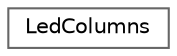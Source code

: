 digraph "Graphical Class Hierarchy"
{
 // LATEX_PDF_SIZE
  bgcolor="transparent";
  edge [fontname=Helvetica,fontsize=10,labelfontname=Helvetica,labelfontsize=10];
  node [fontname=Helvetica,fontsize=10,shape=box,height=0.2,width=0.4];
  rankdir="LR";
  Node0 [id="Node000000",label="LedColumns",height=0.2,width=0.4,color="grey40", fillcolor="white", style="filled",URL="$d7/d4a/struct_led_columns.html",tooltip=" "];
}

